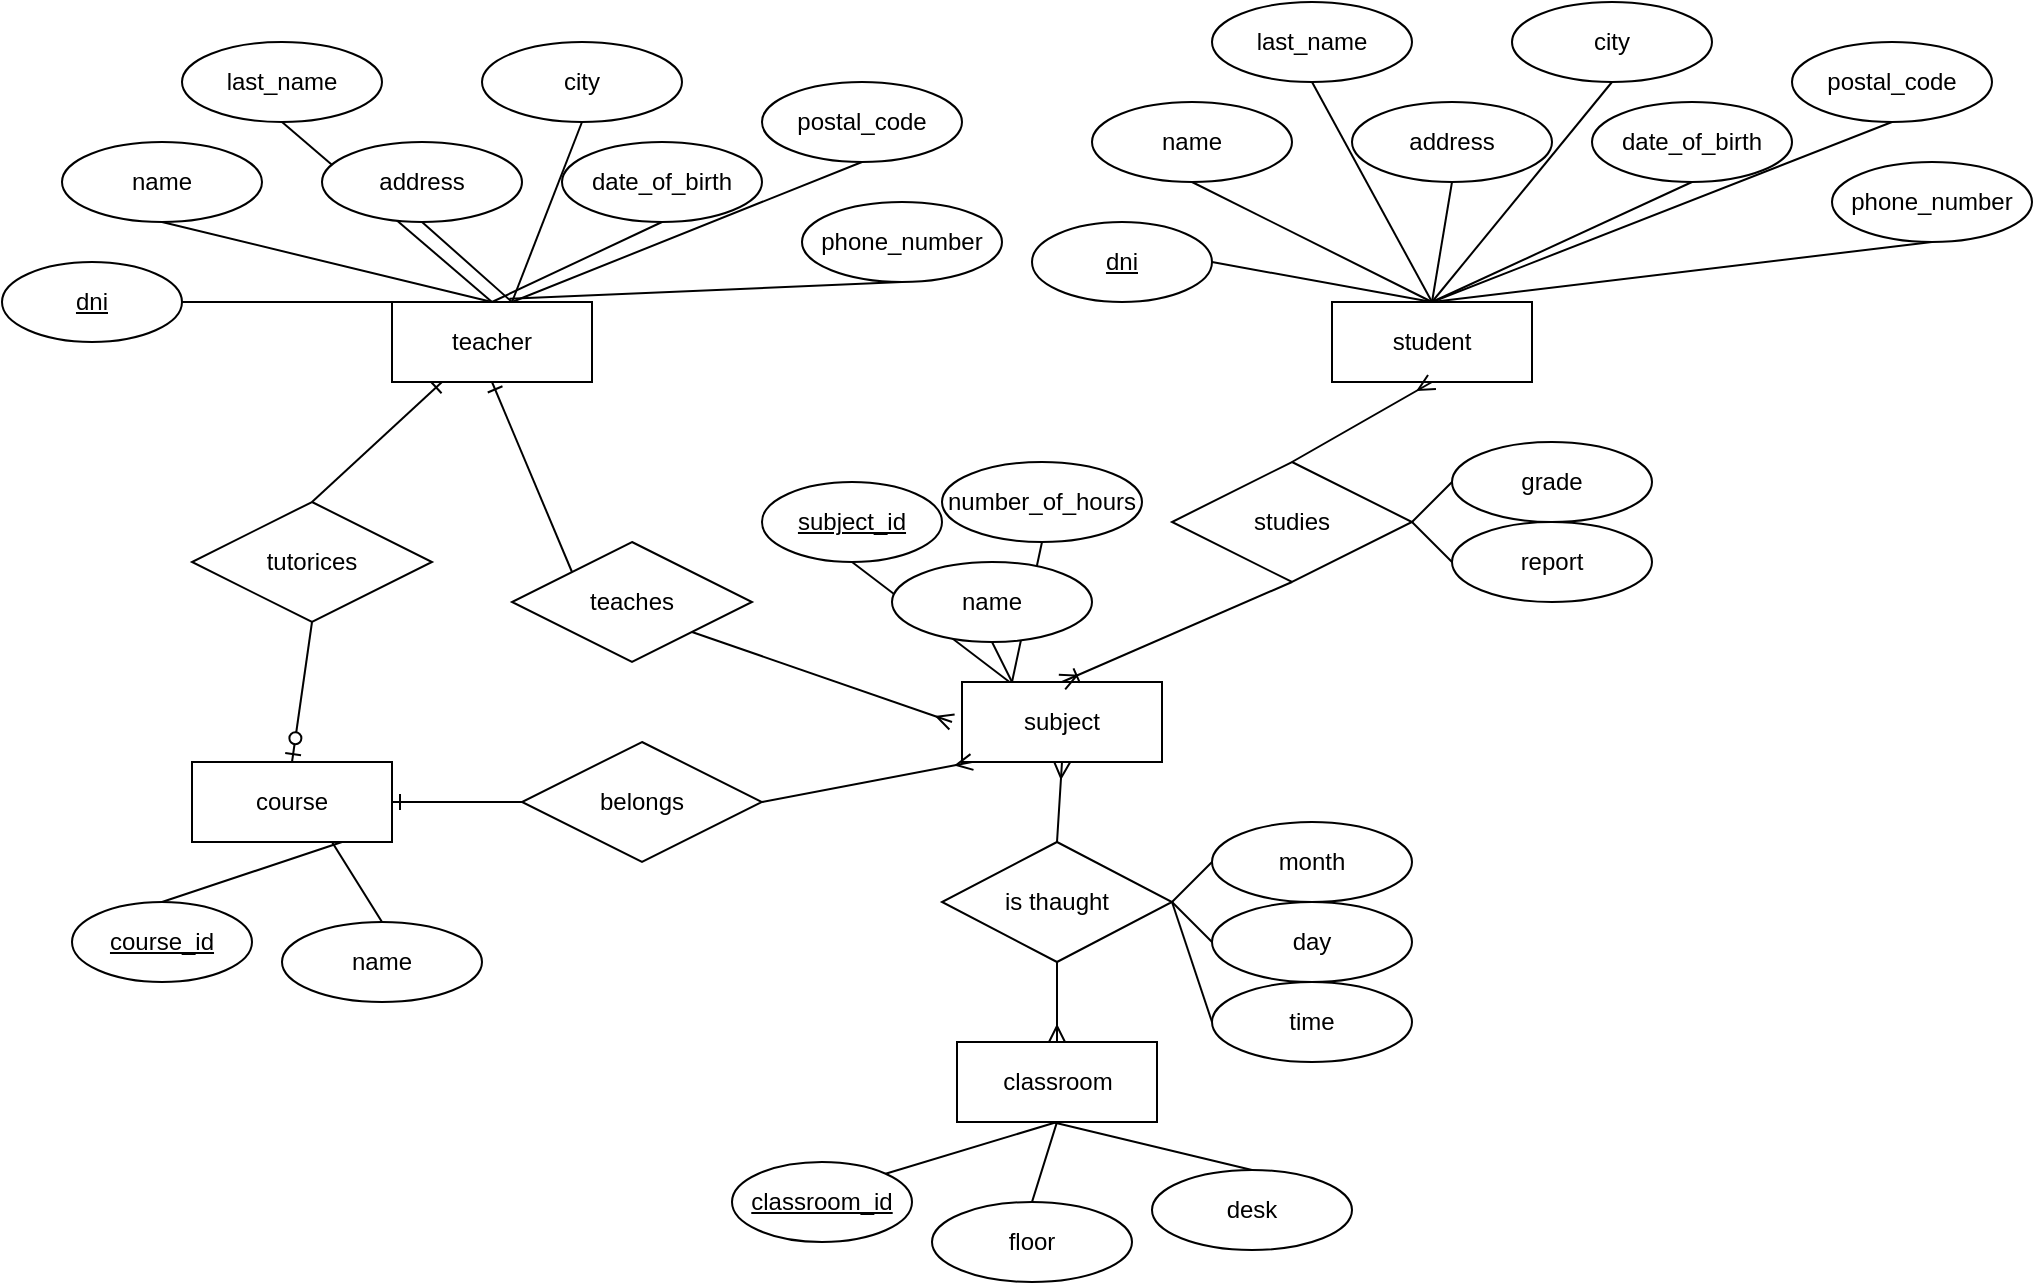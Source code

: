 <mxfile version="12.5.1" type="device"><diagram id="FQiISGToII7JQS5WEpaZ" name="Page-1"><mxGraphModel dx="1773" dy="1641" grid="1" gridSize="10" guides="1" tooltips="1" connect="1" arrows="1" fold="1" page="1" pageScale="1" pageWidth="827" pageHeight="1169" math="0" shadow="0"><root><mxCell id="0"/><mxCell id="1" parent="0"/><mxCell id="KdP70tZOZ3ombV0o6L_z-26" style="rounded=0;orthogonalLoop=1;jettySize=auto;html=1;exitX=0;exitY=0;exitDx=0;exitDy=0;endArrow=ERone;endFill=0;entryX=0.5;entryY=1;entryDx=0;entryDy=0;" edge="1" parent="1" source="KdP70tZOZ3ombV0o6L_z-24" target="KdP70tZOZ3ombV0o6L_z-1"><mxGeometry relative="1" as="geometry"><mxPoint x="270" y="190" as="targetPoint"/></mxGeometry></mxCell><mxCell id="KdP70tZOZ3ombV0o6L_z-83" style="edgeStyle=none;rounded=0;orthogonalLoop=1;jettySize=auto;html=1;exitX=0.25;exitY=1;exitDx=0;exitDy=0;entryX=0.5;entryY=0;entryDx=0;entryDy=0;endArrow=none;endFill=0;startArrow=ERone;startFill=0;" edge="1" parent="1" source="KdP70tZOZ3ombV0o6L_z-1" target="KdP70tZOZ3ombV0o6L_z-82"><mxGeometry relative="1" as="geometry"/></mxCell><mxCell id="KdP70tZOZ3ombV0o6L_z-1" value="teacher" style="whiteSpace=wrap;html=1;align=center;" vertex="1" parent="1"><mxGeometry x="120" y="130" width="100" height="40" as="geometry"/></mxCell><mxCell id="KdP70tZOZ3ombV0o6L_z-68" style="edgeStyle=none;rounded=0;orthogonalLoop=1;jettySize=auto;html=1;exitX=0.5;exitY=1;exitDx=0;exitDy=0;entryX=0.5;entryY=0;entryDx=0;entryDy=0;endArrow=none;endFill=0;" edge="1" parent="1" source="KdP70tZOZ3ombV0o6L_z-2" target="KdP70tZOZ3ombV0o6L_z-1"><mxGeometry relative="1" as="geometry"/></mxCell><mxCell id="KdP70tZOZ3ombV0o6L_z-2" value="name" style="ellipse;whiteSpace=wrap;html=1;align=center;" vertex="1" parent="1"><mxGeometry x="-45" y="50" width="100" height="40" as="geometry"/></mxCell><mxCell id="KdP70tZOZ3ombV0o6L_z-67" style="edgeStyle=none;rounded=0;orthogonalLoop=1;jettySize=auto;html=1;exitX=0.5;exitY=1;exitDx=0;exitDy=0;endArrow=none;endFill=0;" edge="1" parent="1" source="KdP70tZOZ3ombV0o6L_z-3"><mxGeometry relative="1" as="geometry"><mxPoint x="170" y="130" as="targetPoint"/></mxGeometry></mxCell><mxCell id="KdP70tZOZ3ombV0o6L_z-3" value="last_name" style="ellipse;whiteSpace=wrap;html=1;align=center;" vertex="1" parent="1"><mxGeometry x="15" width="100" height="40" as="geometry"/></mxCell><mxCell id="KdP70tZOZ3ombV0o6L_z-66" style="edgeStyle=none;rounded=0;orthogonalLoop=1;jettySize=auto;html=1;exitX=0.5;exitY=1;exitDx=0;exitDy=0;endArrow=none;endFill=0;" edge="1" parent="1" source="KdP70tZOZ3ombV0o6L_z-4"><mxGeometry relative="1" as="geometry"><mxPoint x="180" y="130" as="targetPoint"/></mxGeometry></mxCell><mxCell id="KdP70tZOZ3ombV0o6L_z-65" style="edgeStyle=none;rounded=0;orthogonalLoop=1;jettySize=auto;html=1;exitX=0.5;exitY=1;exitDx=0;exitDy=0;endArrow=none;endFill=0;" edge="1" parent="1" source="KdP70tZOZ3ombV0o6L_z-5"><mxGeometry relative="1" as="geometry"><mxPoint x="180" y="130" as="targetPoint"/></mxGeometry></mxCell><mxCell id="KdP70tZOZ3ombV0o6L_z-5" value="city" style="ellipse;whiteSpace=wrap;html=1;align=center;" vertex="1" parent="1"><mxGeometry x="165" width="100" height="40" as="geometry"/></mxCell><mxCell id="KdP70tZOZ3ombV0o6L_z-63" style="edgeStyle=none;rounded=0;orthogonalLoop=1;jettySize=auto;html=1;exitX=0.5;exitY=1;exitDx=0;exitDy=0;entryX=0.5;entryY=0;entryDx=0;entryDy=0;endArrow=none;endFill=0;" edge="1" parent="1" source="KdP70tZOZ3ombV0o6L_z-6" target="KdP70tZOZ3ombV0o6L_z-1"><mxGeometry relative="1" as="geometry"/></mxCell><mxCell id="KdP70tZOZ3ombV0o6L_z-6" value="date_of_birth" style="ellipse;whiteSpace=wrap;html=1;align=center;" vertex="1" parent="1"><mxGeometry x="205" y="50" width="100" height="40" as="geometry"/></mxCell><mxCell id="KdP70tZOZ3ombV0o6L_z-69" style="edgeStyle=none;rounded=0;orthogonalLoop=1;jettySize=auto;html=1;exitX=1;exitY=0.5;exitDx=0;exitDy=0;entryX=0.5;entryY=0;entryDx=0;entryDy=0;endArrow=none;endFill=0;" edge="1" parent="1" source="KdP70tZOZ3ombV0o6L_z-8" target="KdP70tZOZ3ombV0o6L_z-1"><mxGeometry relative="1" as="geometry"/></mxCell><mxCell id="KdP70tZOZ3ombV0o6L_z-8" value="dni" style="ellipse;whiteSpace=wrap;html=1;align=center;fontStyle=4;" vertex="1" parent="1"><mxGeometry x="-75" y="110" width="90" height="40" as="geometry"/></mxCell><mxCell id="KdP70tZOZ3ombV0o6L_z-64" style="edgeStyle=none;rounded=0;orthogonalLoop=1;jettySize=auto;html=1;exitX=0.5;exitY=1;exitDx=0;exitDy=0;endArrow=none;endFill=0;" edge="1" parent="1" source="KdP70tZOZ3ombV0o6L_z-9"><mxGeometry relative="1" as="geometry"><mxPoint x="180" y="130" as="targetPoint"/></mxGeometry></mxCell><mxCell id="KdP70tZOZ3ombV0o6L_z-9" value="postal_code" style="ellipse;whiteSpace=wrap;html=1;align=center;" vertex="1" parent="1"><mxGeometry x="305" y="20" width="100" height="40" as="geometry"/></mxCell><mxCell id="KdP70tZOZ3ombV0o6L_z-62" style="edgeStyle=none;rounded=0;orthogonalLoop=1;jettySize=auto;html=1;exitX=0.5;exitY=1;exitDx=0;exitDy=0;entryX=0.588;entryY=-0.04;entryDx=0;entryDy=0;endArrow=none;endFill=0;entryPerimeter=0;" edge="1" parent="1" source="KdP70tZOZ3ombV0o6L_z-10" target="KdP70tZOZ3ombV0o6L_z-1"><mxGeometry relative="1" as="geometry"/></mxCell><mxCell id="KdP70tZOZ3ombV0o6L_z-10" value="phone_number" style="ellipse;whiteSpace=wrap;html=1;align=center;" vertex="1" parent="1"><mxGeometry x="325" y="80" width="100" height="40" as="geometry"/></mxCell><mxCell id="KdP70tZOZ3ombV0o6L_z-11" value="student" style="whiteSpace=wrap;html=1;align=center;" vertex="1" parent="1"><mxGeometry x="590" y="130" width="100" height="40" as="geometry"/></mxCell><mxCell id="KdP70tZOZ3ombV0o6L_z-71" style="edgeStyle=none;rounded=0;orthogonalLoop=1;jettySize=auto;html=1;exitX=0.5;exitY=1;exitDx=0;exitDy=0;endArrow=none;endFill=0;" edge="1" parent="1" source="KdP70tZOZ3ombV0o6L_z-12"><mxGeometry relative="1" as="geometry"><mxPoint x="640" y="130" as="targetPoint"/></mxGeometry></mxCell><mxCell id="KdP70tZOZ3ombV0o6L_z-12" value="name" style="ellipse;whiteSpace=wrap;html=1;align=center;" vertex="1" parent="1"><mxGeometry x="470" y="30" width="100" height="40" as="geometry"/></mxCell><mxCell id="KdP70tZOZ3ombV0o6L_z-73" style="edgeStyle=none;rounded=0;orthogonalLoop=1;jettySize=auto;html=1;exitX=0.5;exitY=1;exitDx=0;exitDy=0;endArrow=none;endFill=0;" edge="1" parent="1" source="KdP70tZOZ3ombV0o6L_z-13"><mxGeometry relative="1" as="geometry"><mxPoint x="640" y="130" as="targetPoint"/></mxGeometry></mxCell><mxCell id="KdP70tZOZ3ombV0o6L_z-13" value="last_name" style="ellipse;whiteSpace=wrap;html=1;align=center;" vertex="1" parent="1"><mxGeometry x="530" y="-20" width="100" height="40" as="geometry"/></mxCell><mxCell id="KdP70tZOZ3ombV0o6L_z-72" style="edgeStyle=none;rounded=0;orthogonalLoop=1;jettySize=auto;html=1;exitX=0.5;exitY=1;exitDx=0;exitDy=0;endArrow=none;endFill=0;" edge="1" parent="1" source="KdP70tZOZ3ombV0o6L_z-14"><mxGeometry relative="1" as="geometry"><mxPoint x="640" y="130" as="targetPoint"/></mxGeometry></mxCell><mxCell id="KdP70tZOZ3ombV0o6L_z-14" value="address" style="ellipse;whiteSpace=wrap;html=1;align=center;" vertex="1" parent="1"><mxGeometry x="600" y="30" width="100" height="40" as="geometry"/></mxCell><mxCell id="KdP70tZOZ3ombV0o6L_z-74" style="edgeStyle=none;rounded=0;orthogonalLoop=1;jettySize=auto;html=1;exitX=0.5;exitY=1;exitDx=0;exitDy=0;endArrow=none;endFill=0;" edge="1" parent="1" source="KdP70tZOZ3ombV0o6L_z-15"><mxGeometry relative="1" as="geometry"><mxPoint x="640" y="130" as="targetPoint"/></mxGeometry></mxCell><mxCell id="KdP70tZOZ3ombV0o6L_z-15" value="city" style="ellipse;whiteSpace=wrap;html=1;align=center;" vertex="1" parent="1"><mxGeometry x="680" y="-20" width="100" height="40" as="geometry"/></mxCell><mxCell id="KdP70tZOZ3ombV0o6L_z-75" style="edgeStyle=none;rounded=0;orthogonalLoop=1;jettySize=auto;html=1;exitX=0.5;exitY=1;exitDx=0;exitDy=0;entryX=0.5;entryY=0;entryDx=0;entryDy=0;endArrow=none;endFill=0;" edge="1" parent="1" source="KdP70tZOZ3ombV0o6L_z-16" target="KdP70tZOZ3ombV0o6L_z-11"><mxGeometry relative="1" as="geometry"/></mxCell><mxCell id="KdP70tZOZ3ombV0o6L_z-16" value="date_of_birth" style="ellipse;whiteSpace=wrap;html=1;align=center;" vertex="1" parent="1"><mxGeometry x="720" y="30" width="100" height="40" as="geometry"/></mxCell><mxCell id="KdP70tZOZ3ombV0o6L_z-70" style="edgeStyle=none;rounded=0;orthogonalLoop=1;jettySize=auto;html=1;exitX=1;exitY=0.5;exitDx=0;exitDy=0;entryX=0.5;entryY=0;entryDx=0;entryDy=0;endArrow=none;endFill=0;" edge="1" parent="1" source="KdP70tZOZ3ombV0o6L_z-17" target="KdP70tZOZ3ombV0o6L_z-11"><mxGeometry relative="1" as="geometry"/></mxCell><mxCell id="KdP70tZOZ3ombV0o6L_z-17" value="dni" style="ellipse;whiteSpace=wrap;html=1;align=center;fontStyle=4;" vertex="1" parent="1"><mxGeometry x="440" y="90" width="90" height="40" as="geometry"/></mxCell><mxCell id="KdP70tZOZ3ombV0o6L_z-76" style="edgeStyle=none;rounded=0;orthogonalLoop=1;jettySize=auto;html=1;exitX=0.5;exitY=1;exitDx=0;exitDy=0;endArrow=none;endFill=0;" edge="1" parent="1" source="KdP70tZOZ3ombV0o6L_z-18"><mxGeometry relative="1" as="geometry"><mxPoint x="640" y="130" as="targetPoint"/></mxGeometry></mxCell><mxCell id="KdP70tZOZ3ombV0o6L_z-18" value="postal_code" style="ellipse;whiteSpace=wrap;html=1;align=center;" vertex="1" parent="1"><mxGeometry x="820" width="100" height="40" as="geometry"/></mxCell><mxCell id="KdP70tZOZ3ombV0o6L_z-77" style="edgeStyle=none;rounded=0;orthogonalLoop=1;jettySize=auto;html=1;exitX=0.5;exitY=1;exitDx=0;exitDy=0;endArrow=none;endFill=0;" edge="1" parent="1" source="KdP70tZOZ3ombV0o6L_z-19"><mxGeometry relative="1" as="geometry"><mxPoint x="640" y="130" as="targetPoint"/></mxGeometry></mxCell><mxCell id="KdP70tZOZ3ombV0o6L_z-19" value="phone_number" style="ellipse;whiteSpace=wrap;html=1;align=center;" vertex="1" parent="1"><mxGeometry x="840" y="60" width="100" height="40" as="geometry"/></mxCell><mxCell id="KdP70tZOZ3ombV0o6L_z-20" value="subject" style="whiteSpace=wrap;html=1;align=center;" vertex="1" parent="1"><mxGeometry x="405" y="320" width="100" height="40" as="geometry"/></mxCell><mxCell id="KdP70tZOZ3ombV0o6L_z-61" style="edgeStyle=none;rounded=0;orthogonalLoop=1;jettySize=auto;html=1;exitX=0.5;exitY=1;exitDx=0;exitDy=0;endArrow=none;endFill=0;" edge="1" parent="1" source="KdP70tZOZ3ombV0o6L_z-22"><mxGeometry relative="1" as="geometry"><mxPoint x="430" y="320" as="targetPoint"/></mxGeometry></mxCell><mxCell id="KdP70tZOZ3ombV0o6L_z-22" value="number_of_hours" style="ellipse;whiteSpace=wrap;html=1;align=center;" vertex="1" parent="1"><mxGeometry x="395" y="210" width="100" height="40" as="geometry"/></mxCell><mxCell id="KdP70tZOZ3ombV0o6L_z-59" style="edgeStyle=none;rounded=0;orthogonalLoop=1;jettySize=auto;html=1;exitX=0.5;exitY=1;exitDx=0;exitDy=0;endArrow=none;endFill=0;" edge="1" parent="1" source="KdP70tZOZ3ombV0o6L_z-23" target="KdP70tZOZ3ombV0o6L_z-20"><mxGeometry relative="1" as="geometry"/></mxCell><mxCell id="KdP70tZOZ3ombV0o6L_z-23" value="subject_id" style="ellipse;whiteSpace=wrap;html=1;align=center;fontStyle=4;" vertex="1" parent="1"><mxGeometry x="305" y="220" width="90" height="40" as="geometry"/></mxCell><mxCell id="KdP70tZOZ3ombV0o6L_z-27" style="edgeStyle=none;rounded=0;orthogonalLoop=1;jettySize=auto;html=1;exitX=1;exitY=1;exitDx=0;exitDy=0;endArrow=ERmany;endFill=0;" edge="1" parent="1" source="KdP70tZOZ3ombV0o6L_z-24"><mxGeometry relative="1" as="geometry"><mxPoint x="400" y="340" as="targetPoint"/></mxGeometry></mxCell><mxCell id="KdP70tZOZ3ombV0o6L_z-24" value="teaches" style="shape=rhombus;perimeter=rhombusPerimeter;whiteSpace=wrap;html=1;align=center;" vertex="1" parent="1"><mxGeometry x="180" y="250" width="120" height="60" as="geometry"/></mxCell><mxCell id="KdP70tZOZ3ombV0o6L_z-29" style="edgeStyle=none;rounded=0;orthogonalLoop=1;jettySize=auto;html=1;exitX=0.5;exitY=0;exitDx=0;exitDy=0;entryX=0.5;entryY=1;entryDx=0;entryDy=0;endArrow=ERmany;endFill=0;" edge="1" parent="1" source="KdP70tZOZ3ombV0o6L_z-28" target="KdP70tZOZ3ombV0o6L_z-11"><mxGeometry relative="1" as="geometry"/></mxCell><mxCell id="KdP70tZOZ3ombV0o6L_z-30" style="edgeStyle=none;rounded=0;orthogonalLoop=1;jettySize=auto;html=1;exitX=0.5;exitY=1;exitDx=0;exitDy=0;entryX=0.5;entryY=0;entryDx=0;entryDy=0;endArrow=ERoneToMany;endFill=0;" edge="1" parent="1" source="KdP70tZOZ3ombV0o6L_z-28" target="KdP70tZOZ3ombV0o6L_z-20"><mxGeometry relative="1" as="geometry"/></mxCell><mxCell id="KdP70tZOZ3ombV0o6L_z-28" value="studies" style="shape=rhombus;perimeter=rhombusPerimeter;whiteSpace=wrap;html=1;align=center;" vertex="1" parent="1"><mxGeometry x="510" y="210" width="120" height="60" as="geometry"/></mxCell><mxCell id="KdP70tZOZ3ombV0o6L_z-31" value="course" style="whiteSpace=wrap;html=1;align=center;" vertex="1" parent="1"><mxGeometry x="20" y="360" width="100" height="40" as="geometry"/></mxCell><mxCell id="KdP70tZOZ3ombV0o6L_z-58" style="edgeStyle=none;rounded=0;orthogonalLoop=1;jettySize=auto;html=1;exitX=0.5;exitY=0;exitDx=0;exitDy=0;endArrow=none;endFill=0;" edge="1" parent="1" source="KdP70tZOZ3ombV0o6L_z-32"><mxGeometry relative="1" as="geometry"><mxPoint x="90" y="400" as="targetPoint"/></mxGeometry></mxCell><mxCell id="KdP70tZOZ3ombV0o6L_z-32" value="name" style="ellipse;whiteSpace=wrap;html=1;align=center;" vertex="1" parent="1"><mxGeometry x="65" y="440" width="100" height="40" as="geometry"/></mxCell><mxCell id="KdP70tZOZ3ombV0o6L_z-57" style="edgeStyle=none;rounded=0;orthogonalLoop=1;jettySize=auto;html=1;exitX=0.5;exitY=0;exitDx=0;exitDy=0;entryX=0.75;entryY=1;entryDx=0;entryDy=0;endArrow=none;endFill=0;" edge="1" parent="1" source="KdP70tZOZ3ombV0o6L_z-33" target="KdP70tZOZ3ombV0o6L_z-31"><mxGeometry relative="1" as="geometry"/></mxCell><mxCell id="KdP70tZOZ3ombV0o6L_z-33" value="course_id" style="ellipse;whiteSpace=wrap;html=1;align=center;fontStyle=4;" vertex="1" parent="1"><mxGeometry x="-40" y="430" width="90" height="40" as="geometry"/></mxCell><mxCell id="KdP70tZOZ3ombV0o6L_z-35" style="edgeStyle=none;rounded=0;orthogonalLoop=1;jettySize=auto;html=1;exitX=1;exitY=0.5;exitDx=0;exitDy=0;endArrow=ERmany;endFill=0;" edge="1" parent="1" source="KdP70tZOZ3ombV0o6L_z-34"><mxGeometry relative="1" as="geometry"><mxPoint x="410" y="360" as="targetPoint"/></mxGeometry></mxCell><mxCell id="KdP70tZOZ3ombV0o6L_z-36" style="edgeStyle=none;rounded=0;orthogonalLoop=1;jettySize=auto;html=1;exitX=0;exitY=0.5;exitDx=0;exitDy=0;entryX=1;entryY=0.5;entryDx=0;entryDy=0;endArrow=ERone;endFill=0;" edge="1" parent="1" source="KdP70tZOZ3ombV0o6L_z-34" target="KdP70tZOZ3ombV0o6L_z-31"><mxGeometry relative="1" as="geometry"/></mxCell><mxCell id="KdP70tZOZ3ombV0o6L_z-34" value="belongs" style="shape=rhombus;perimeter=rhombusPerimeter;whiteSpace=wrap;html=1;align=center;" vertex="1" parent="1"><mxGeometry x="185" y="350" width="120" height="60" as="geometry"/></mxCell><mxCell id="KdP70tZOZ3ombV0o6L_z-37" value="classroom" style="whiteSpace=wrap;html=1;align=center;" vertex="1" parent="1"><mxGeometry x="402.5" y="500" width="100" height="40" as="geometry"/></mxCell><mxCell id="KdP70tZOZ3ombV0o6L_z-39" style="edgeStyle=none;rounded=0;orthogonalLoop=1;jettySize=auto;html=1;exitX=0.5;exitY=0;exitDx=0;exitDy=0;entryX=0.5;entryY=1;entryDx=0;entryDy=0;endArrow=ERmany;endFill=0;" edge="1" parent="1" source="KdP70tZOZ3ombV0o6L_z-38" target="KdP70tZOZ3ombV0o6L_z-20"><mxGeometry relative="1" as="geometry"/></mxCell><mxCell id="KdP70tZOZ3ombV0o6L_z-40" style="edgeStyle=none;rounded=0;orthogonalLoop=1;jettySize=auto;html=1;exitX=0.5;exitY=1;exitDx=0;exitDy=0;entryX=0.5;entryY=0;entryDx=0;entryDy=0;endArrow=ERmany;endFill=0;" edge="1" parent="1" source="KdP70tZOZ3ombV0o6L_z-38" target="KdP70tZOZ3ombV0o6L_z-37"><mxGeometry relative="1" as="geometry"/></mxCell><mxCell id="KdP70tZOZ3ombV0o6L_z-38" value="is thaught" style="shape=rhombus;perimeter=rhombusPerimeter;whiteSpace=wrap;html=1;align=center;" vertex="1" parent="1"><mxGeometry x="395" y="400" width="115" height="60" as="geometry"/></mxCell><mxCell id="KdP70tZOZ3ombV0o6L_z-45" style="edgeStyle=none;rounded=0;orthogonalLoop=1;jettySize=auto;html=1;exitX=1;exitY=0;exitDx=0;exitDy=0;entryX=0.5;entryY=1;entryDx=0;entryDy=0;endArrow=none;endFill=0;" edge="1" parent="1" source="KdP70tZOZ3ombV0o6L_z-41" target="KdP70tZOZ3ombV0o6L_z-37"><mxGeometry relative="1" as="geometry"/></mxCell><mxCell id="KdP70tZOZ3ombV0o6L_z-41" value="classroom_id" style="ellipse;whiteSpace=wrap;html=1;align=center;fontStyle=4;" vertex="1" parent="1"><mxGeometry x="290" y="560" width="90" height="40" as="geometry"/></mxCell><mxCell id="KdP70tZOZ3ombV0o6L_z-46" style="edgeStyle=none;rounded=0;orthogonalLoop=1;jettySize=auto;html=1;exitX=0.5;exitY=0;exitDx=0;exitDy=0;entryX=0.5;entryY=1;entryDx=0;entryDy=0;endArrow=none;endFill=0;" edge="1" parent="1" source="KdP70tZOZ3ombV0o6L_z-42" target="KdP70tZOZ3ombV0o6L_z-37"><mxGeometry relative="1" as="geometry"/></mxCell><mxCell id="KdP70tZOZ3ombV0o6L_z-42" value="floor" style="ellipse;whiteSpace=wrap;html=1;align=center;" vertex="1" parent="1"><mxGeometry x="390" y="580" width="100" height="40" as="geometry"/></mxCell><mxCell id="KdP70tZOZ3ombV0o6L_z-47" style="edgeStyle=none;rounded=0;orthogonalLoop=1;jettySize=auto;html=1;exitX=0.5;exitY=0;exitDx=0;exitDy=0;endArrow=none;endFill=0;" edge="1" parent="1" source="KdP70tZOZ3ombV0o6L_z-44"><mxGeometry relative="1" as="geometry"><mxPoint x="450" y="540" as="targetPoint"/></mxGeometry></mxCell><mxCell id="KdP70tZOZ3ombV0o6L_z-44" value="desk" style="ellipse;whiteSpace=wrap;html=1;align=center;" vertex="1" parent="1"><mxGeometry x="500" y="564" width="100" height="40" as="geometry"/></mxCell><mxCell id="KdP70tZOZ3ombV0o6L_z-53" style="edgeStyle=none;rounded=0;orthogonalLoop=1;jettySize=auto;html=1;exitX=0;exitY=0.5;exitDx=0;exitDy=0;entryX=1;entryY=0.5;entryDx=0;entryDy=0;endArrow=none;endFill=0;" edge="1" parent="1" source="KdP70tZOZ3ombV0o6L_z-48" target="KdP70tZOZ3ombV0o6L_z-38"><mxGeometry relative="1" as="geometry"/></mxCell><mxCell id="KdP70tZOZ3ombV0o6L_z-48" value="month" style="ellipse;whiteSpace=wrap;html=1;align=center;" vertex="1" parent="1"><mxGeometry x="530" y="390" width="100" height="40" as="geometry"/></mxCell><mxCell id="KdP70tZOZ3ombV0o6L_z-54" style="edgeStyle=none;rounded=0;orthogonalLoop=1;jettySize=auto;html=1;exitX=0;exitY=0.5;exitDx=0;exitDy=0;endArrow=none;endFill=0;" edge="1" parent="1" source="KdP70tZOZ3ombV0o6L_z-49"><mxGeometry relative="1" as="geometry"><mxPoint x="510" y="430" as="targetPoint"/></mxGeometry></mxCell><mxCell id="KdP70tZOZ3ombV0o6L_z-49" value="day" style="ellipse;whiteSpace=wrap;html=1;align=center;" vertex="1" parent="1"><mxGeometry x="530" y="430" width="100" height="40" as="geometry"/></mxCell><mxCell id="KdP70tZOZ3ombV0o6L_z-55" style="edgeStyle=none;rounded=0;orthogonalLoop=1;jettySize=auto;html=1;exitX=0;exitY=0.5;exitDx=0;exitDy=0;entryX=1;entryY=0.5;entryDx=0;entryDy=0;endArrow=none;endFill=0;" edge="1" parent="1" source="KdP70tZOZ3ombV0o6L_z-50" target="KdP70tZOZ3ombV0o6L_z-38"><mxGeometry relative="1" as="geometry"/></mxCell><mxCell id="KdP70tZOZ3ombV0o6L_z-50" value="time" style="ellipse;whiteSpace=wrap;html=1;align=center;" vertex="1" parent="1"><mxGeometry x="530" y="470" width="100" height="40" as="geometry"/></mxCell><mxCell id="KdP70tZOZ3ombV0o6L_z-56" style="edgeStyle=none;rounded=0;orthogonalLoop=1;jettySize=auto;html=1;exitX=0.5;exitY=1;exitDx=0;exitDy=0;endArrow=none;endFill=0;" edge="1" parent="1" source="KdP70tZOZ3ombV0o6L_z-31" target="KdP70tZOZ3ombV0o6L_z-31"><mxGeometry relative="1" as="geometry"/></mxCell><mxCell id="KdP70tZOZ3ombV0o6L_z-60" style="edgeStyle=none;rounded=0;orthogonalLoop=1;jettySize=auto;html=1;exitX=0.5;exitY=1;exitDx=0;exitDy=0;entryX=0.25;entryY=0;entryDx=0;entryDy=0;endArrow=none;endFill=0;" edge="1" parent="1" source="KdP70tZOZ3ombV0o6L_z-21" target="KdP70tZOZ3ombV0o6L_z-20"><mxGeometry relative="1" as="geometry"/></mxCell><mxCell id="KdP70tZOZ3ombV0o6L_z-21" value="name" style="ellipse;whiteSpace=wrap;html=1;align=center;" vertex="1" parent="1"><mxGeometry x="370" y="260" width="100" height="40" as="geometry"/></mxCell><mxCell id="KdP70tZOZ3ombV0o6L_z-4" value="address" style="ellipse;whiteSpace=wrap;html=1;align=center;" vertex="1" parent="1"><mxGeometry x="85" y="50" width="100" height="40" as="geometry"/></mxCell><mxCell id="KdP70tZOZ3ombV0o6L_z-79" style="edgeStyle=none;rounded=0;orthogonalLoop=1;jettySize=auto;html=1;exitX=0;exitY=0.5;exitDx=0;exitDy=0;entryX=1;entryY=0.5;entryDx=0;entryDy=0;endArrow=none;endFill=0;" edge="1" parent="1" source="KdP70tZOZ3ombV0o6L_z-78" target="KdP70tZOZ3ombV0o6L_z-28"><mxGeometry relative="1" as="geometry"/></mxCell><mxCell id="KdP70tZOZ3ombV0o6L_z-78" value="grade" style="ellipse;whiteSpace=wrap;html=1;align=center;" vertex="1" parent="1"><mxGeometry x="650" y="200" width="100" height="40" as="geometry"/></mxCell><mxCell id="KdP70tZOZ3ombV0o6L_z-81" style="edgeStyle=none;rounded=0;orthogonalLoop=1;jettySize=auto;html=1;exitX=0;exitY=0.5;exitDx=0;exitDy=0;entryX=1;entryY=0.5;entryDx=0;entryDy=0;endArrow=none;endFill=0;" edge="1" parent="1" source="KdP70tZOZ3ombV0o6L_z-80" target="KdP70tZOZ3ombV0o6L_z-28"><mxGeometry relative="1" as="geometry"/></mxCell><mxCell id="KdP70tZOZ3ombV0o6L_z-80" value="report" style="ellipse;whiteSpace=wrap;html=1;align=center;" vertex="1" parent="1"><mxGeometry x="650" y="240" width="100" height="40" as="geometry"/></mxCell><mxCell id="KdP70tZOZ3ombV0o6L_z-84" style="edgeStyle=none;rounded=0;orthogonalLoop=1;jettySize=auto;html=1;exitX=0.5;exitY=1;exitDx=0;exitDy=0;entryX=0.5;entryY=0;entryDx=0;entryDy=0;endArrow=ERzeroToOne;endFill=1;" edge="1" parent="1" source="KdP70tZOZ3ombV0o6L_z-82" target="KdP70tZOZ3ombV0o6L_z-31"><mxGeometry relative="1" as="geometry"/></mxCell><mxCell id="KdP70tZOZ3ombV0o6L_z-82" value="tutorices" style="shape=rhombus;perimeter=rhombusPerimeter;whiteSpace=wrap;html=1;align=center;" vertex="1" parent="1"><mxGeometry x="20" y="230" width="120" height="60" as="geometry"/></mxCell></root></mxGraphModel></diagram></mxfile>